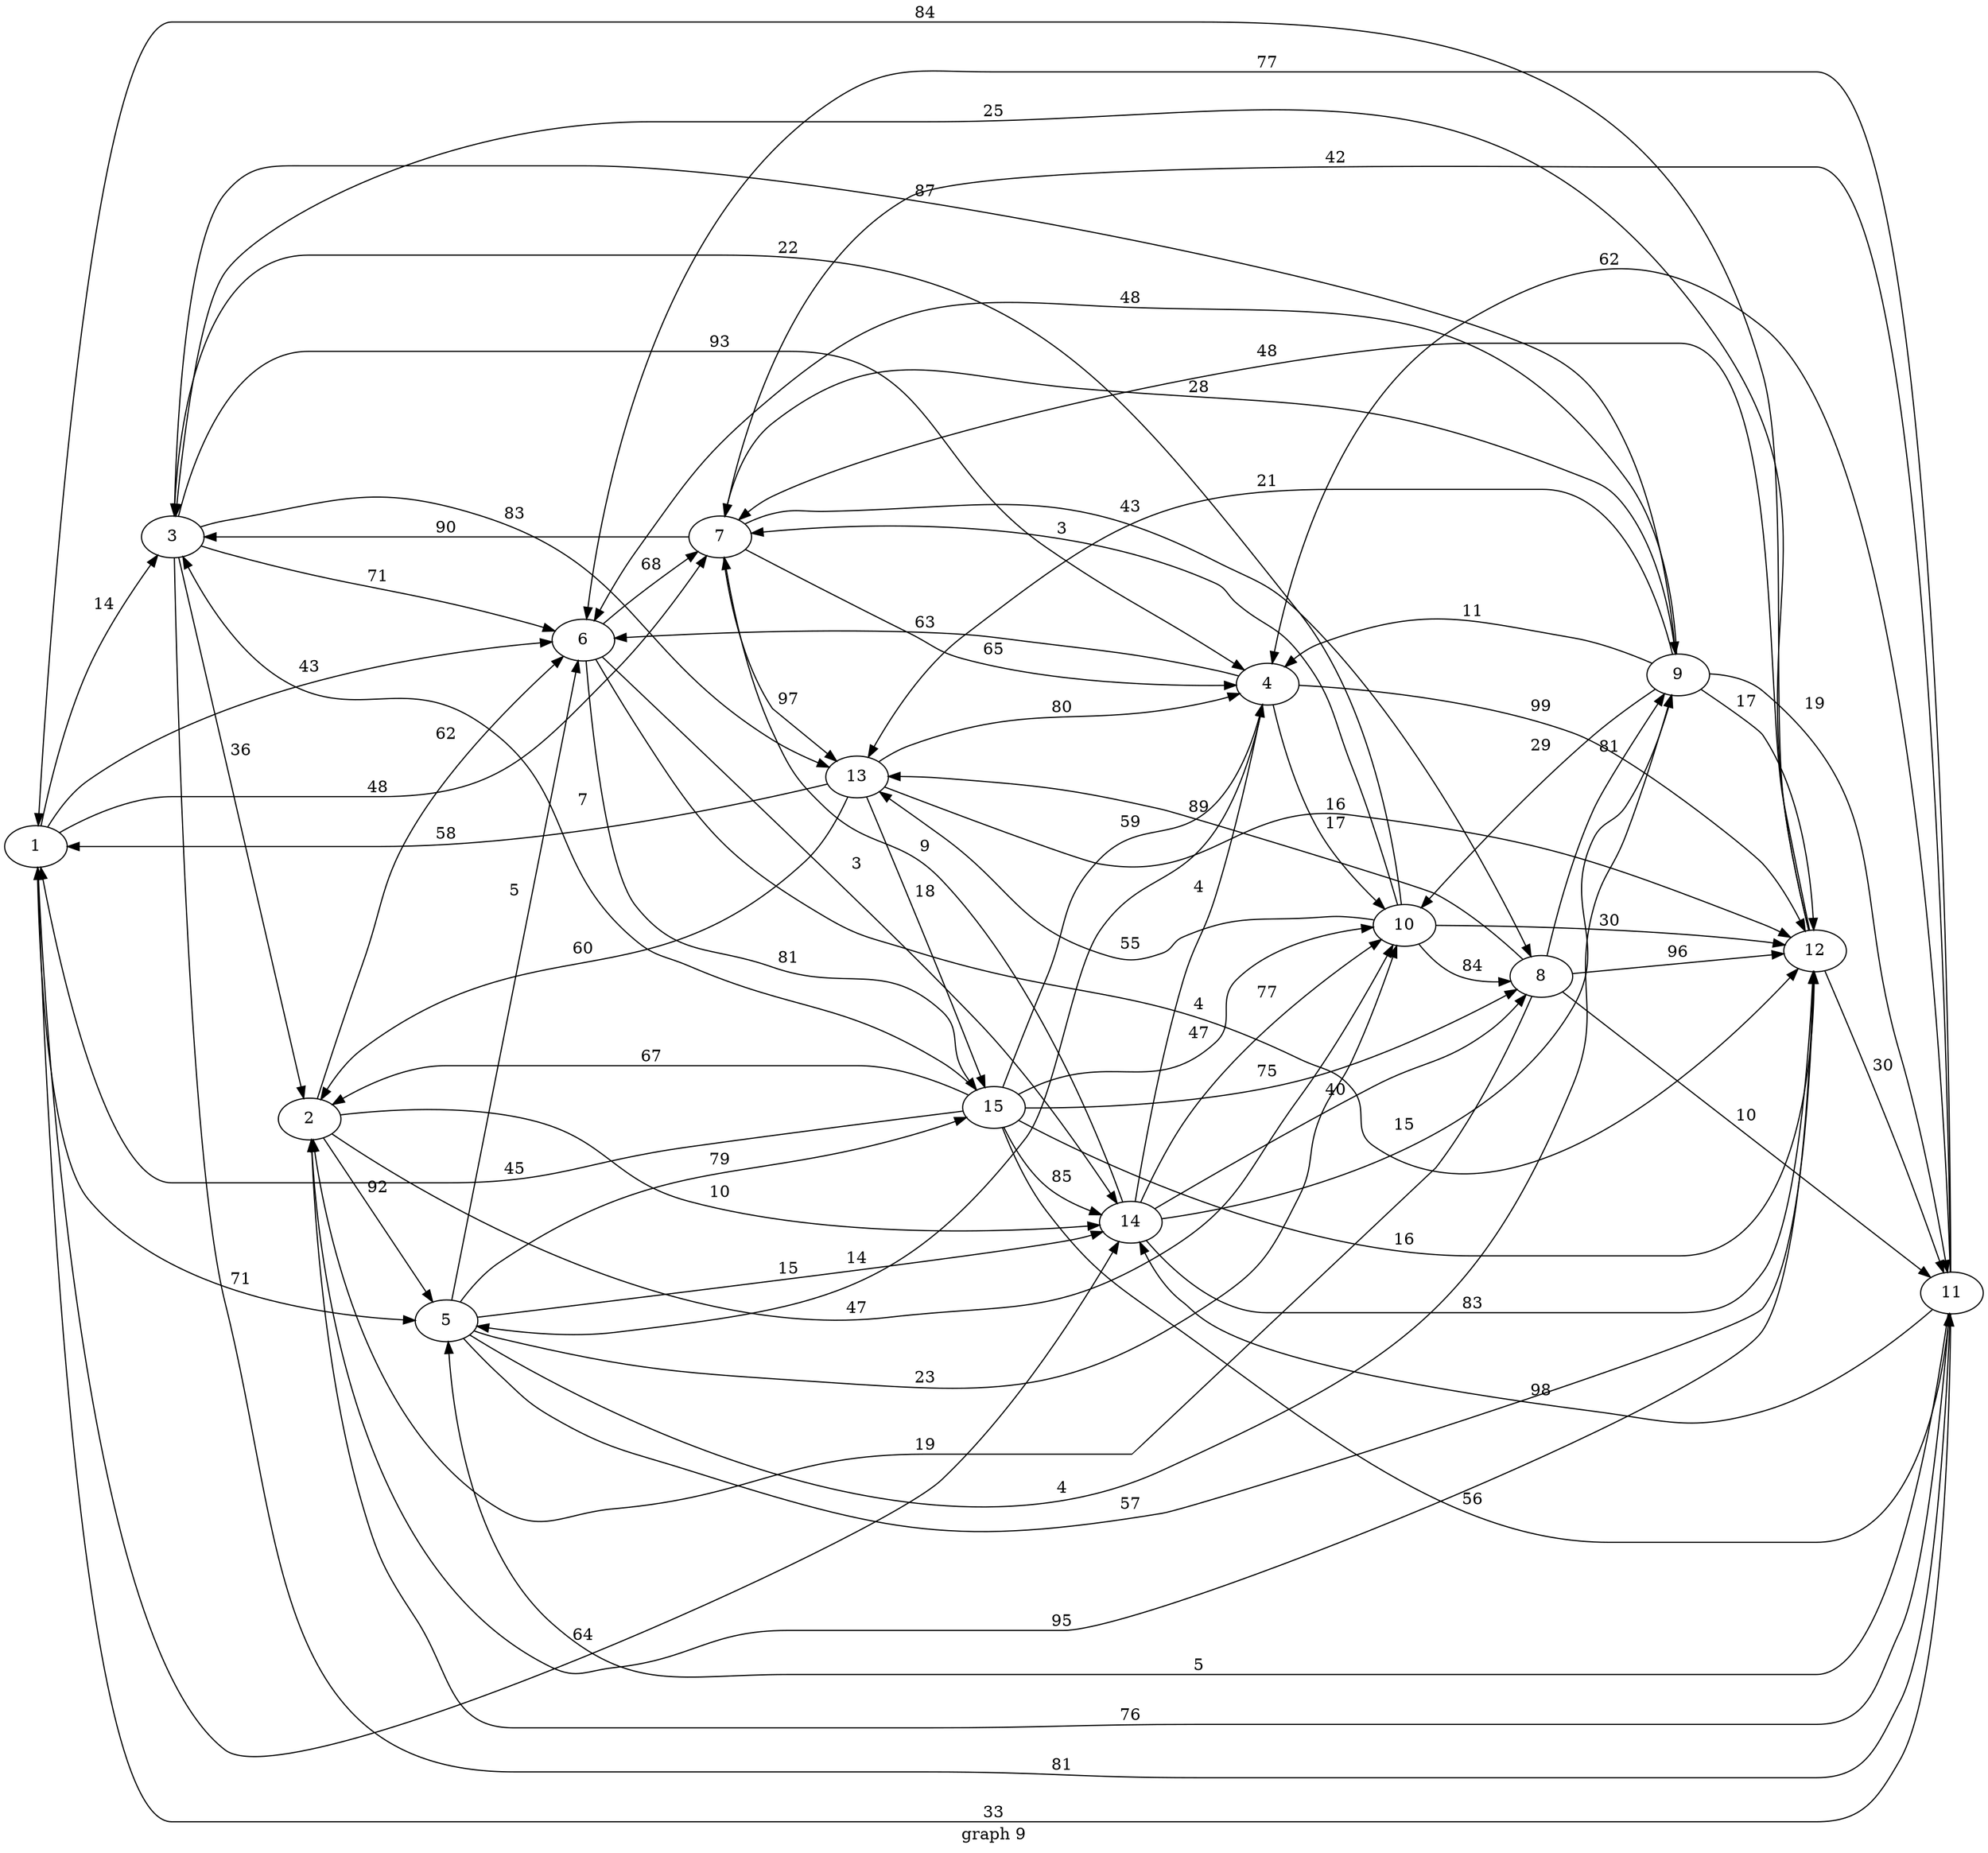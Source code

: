 digraph g{
 rankdir = LR
1;
2;
3;
4;
5;
6;
7;
8;
9;
10;
11;
12;
13;
14;
15;
13 -> 15 [label = " 18 "];
9 -> 6 [label = " 48 "];
5 -> 9 [label = " 4 "];
11 -> 1 [label = " 33 "];
14 -> 7 [label = " 9 "];
10 -> 12 [label = " 30 "];
8 -> 13 [label = " 89 "];
5 -> 15 [label = " 79 "];
2 -> 6 [label = " 62 "];
15 -> 4 [label = " 59 "];
6 -> 7 [label = " 68 "];
14 -> 10 [label = " 77 "];
10 -> 8 [label = " 84 "];
12 -> 3 [label = " 25 "];
11 -> 14 [label = " 98 "];
5 -> 10 [label = " 23 "];
4 -> 6 [label = " 63 "];
1 -> 3 [label = " 14 "];
1 -> 5 [label = " 71 "];
6 -> 14 [label = " 3 "];
11 -> 4 [label = " 62 "];
10 -> 13 [label = " 55 "];
9 -> 4 [label = " 11 "];
15 -> 8 [label = " 75 "];
7 -> 8 [label = " 43 "];
2 -> 5 [label = " 92 "];
2 -> 14 [label = " 10 "];
3 -> 2 [label = " 36 "];
11 -> 5 [label = " 5 "];
9 -> 11 [label = " 19 "];
5 -> 6 [label = " 5 "];
7 -> 13 [label = " 97 "];
7 -> 3 [label = " 90 "];
8 -> 2 [label = " 19 "];
5 -> 14 [label = " 15 "];
15 -> 1 [label = " 45 "];
1 -> 14 [label = " 64 "];
4 -> 10 [label = " 17 "];
12 -> 7 [label = " 48 "];
3 -> 6 [label = " 71 "];
10 -> 3 [label = " 22 "];
3 -> 9 [label = " 87 "];
6 -> 12 [label = " 4 "];
12 -> 1 [label = " 84 "];
15 -> 12 [label = " 16 "];
9 -> 13 [label = " 21 "];
13 -> 2 [label = " 60 "];
15 -> 14 [label = " 85 "];
15 -> 2 [label = " 67 "];
14 -> 12 [label = " 83 "];
12 -> 11 [label = " 30 "];
6 -> 15 [label = " 81 "];
11 -> 2 [label = " 76 "];
4 -> 5 [label = " 14 "];
10 -> 7 [label = " 3 "];
8 -> 12 [label = " 96 "];
11 -> 6 [label = " 77 "];
13 -> 12 [label = " 16 "];
14 -> 4 [label = " 4 "];
13 -> 4 [label = " 80 "];
15 -> 10 [label = " 47 "];
7 -> 4 [label = " 65 "];
11 -> 7 [label = " 42 "];
4 -> 12 [label = " 99 "];
3 -> 11 [label = " 81 "];
2 -> 10 [label = " 47 "];
9 -> 12 [label = " 17 "];
15 -> 3 [label = " 7 "];
14 -> 8 [label = " 40 "];
15 -> 11 [label = " 56 "];
1 -> 6 [label = " 43 "];
8 -> 11 [label = " 10 "];
14 -> 9 [label = " 15 "];
1 -> 7 [label = " 48 "];
3 -> 13 [label = " 83 "];
9 -> 7 [label = " 28 "];
3 -> 4 [label = " 93 "];
12 -> 2 [label = " 95 "];
8 -> 9 [label = " 81 "];
13 -> 1 [label = " 58 "];
5 -> 12 [label = " 57 "];
9 -> 10 [label = " 29 "];
label = "graph 9"
}
